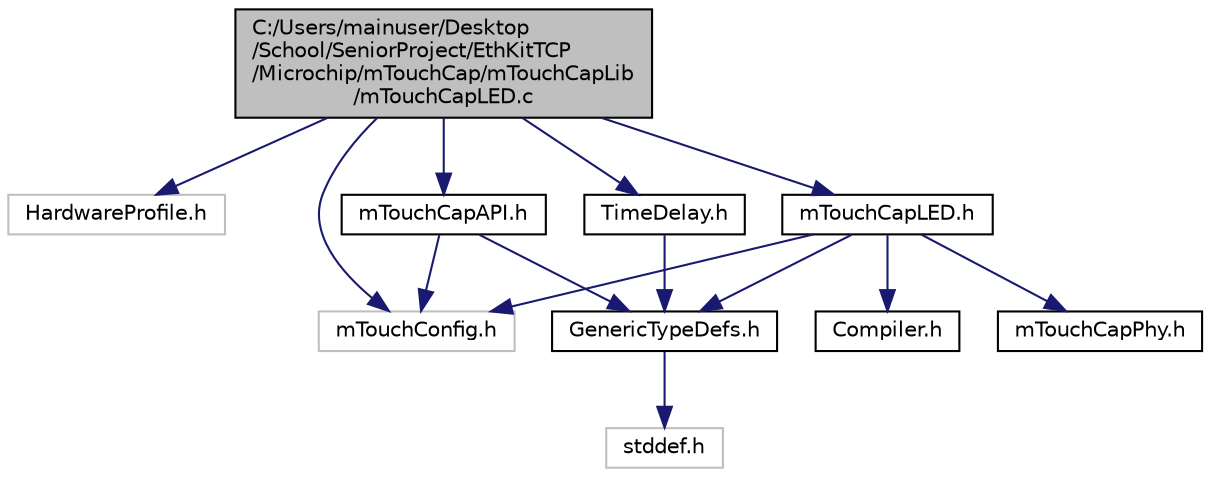 digraph "C:/Users/mainuser/Desktop/School/SeniorProject/EthKitTCP/Microchip/mTouchCap/mTouchCapLib/mTouchCapLED.c"
{
  edge [fontname="Helvetica",fontsize="10",labelfontname="Helvetica",labelfontsize="10"];
  node [fontname="Helvetica",fontsize="10",shape=record];
  Node1 [label="C:/Users/mainuser/Desktop\l/School/SeniorProject/EthKitTCP\l/Microchip/mTouchCap/mTouchCapLib\l/mTouchCapLED.c",height=0.2,width=0.4,color="black", fillcolor="grey75", style="filled", fontcolor="black"];
  Node1 -> Node2 [color="midnightblue",fontsize="10",style="solid"];
  Node2 [label="HardwareProfile.h",height=0.2,width=0.4,color="grey75", fillcolor="white", style="filled"];
  Node1 -> Node3 [color="midnightblue",fontsize="10",style="solid"];
  Node3 [label="mTouchConfig.h",height=0.2,width=0.4,color="grey75", fillcolor="white", style="filled"];
  Node1 -> Node4 [color="midnightblue",fontsize="10",style="solid"];
  Node4 [label="mTouchCapLED.h",height=0.2,width=0.4,color="black", fillcolor="white", style="filled",URL="$m_touch_cap_l_e_d_8h.html"];
  Node4 -> Node3 [color="midnightblue",fontsize="10",style="solid"];
  Node4 -> Node5 [color="midnightblue",fontsize="10",style="solid"];
  Node5 [label="GenericTypeDefs.h",height=0.2,width=0.4,color="black", fillcolor="white", style="filled",URL="$_generic_type_defs_8h.html"];
  Node5 -> Node6 [color="midnightblue",fontsize="10",style="solid"];
  Node6 [label="stddef.h",height=0.2,width=0.4,color="grey75", fillcolor="white", style="filled"];
  Node4 -> Node7 [color="midnightblue",fontsize="10",style="solid"];
  Node7 [label="Compiler.h",height=0.2,width=0.4,color="black", fillcolor="white", style="filled",URL="$_compiler_8h.html"];
  Node4 -> Node8 [color="midnightblue",fontsize="10",style="solid"];
  Node8 [label="mTouchCapPhy.h",height=0.2,width=0.4,color="black", fillcolor="white", style="filled",URL="$m_touch_cap_phy_8h.html"];
  Node1 -> Node9 [color="midnightblue",fontsize="10",style="solid"];
  Node9 [label="mTouchCapAPI.h",height=0.2,width=0.4,color="black", fillcolor="white", style="filled",URL="$m_touch_cap_a_p_i_8h.html"];
  Node9 -> Node3 [color="midnightblue",fontsize="10",style="solid"];
  Node9 -> Node5 [color="midnightblue",fontsize="10",style="solid"];
  Node1 -> Node10 [color="midnightblue",fontsize="10",style="solid"];
  Node10 [label="TimeDelay.h",height=0.2,width=0.4,color="black", fillcolor="white", style="filled",URL="$_time_delay_8h.html"];
  Node10 -> Node5 [color="midnightblue",fontsize="10",style="solid"];
}
